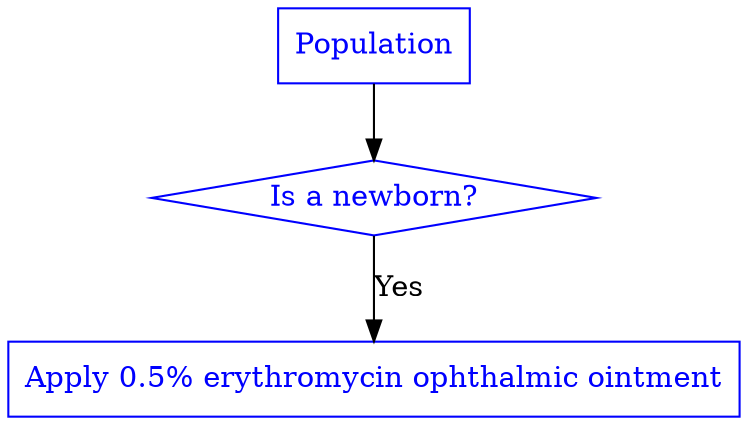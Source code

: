 digraph G {
    rankdir=TB
    node [shape=diamond,color=blue,fontcolor=blue];
    
    Population [label="Population" shape=rectangle]
    Newborns [label="Is a newborn?"]
    ApplyProphylaxis [label="Apply 0.5% erythromycin ophthalmic ointment" shape=rectangle]

    Population -> Newborns
    Newborns -> ApplyProphylaxis [label="Yes"]
}